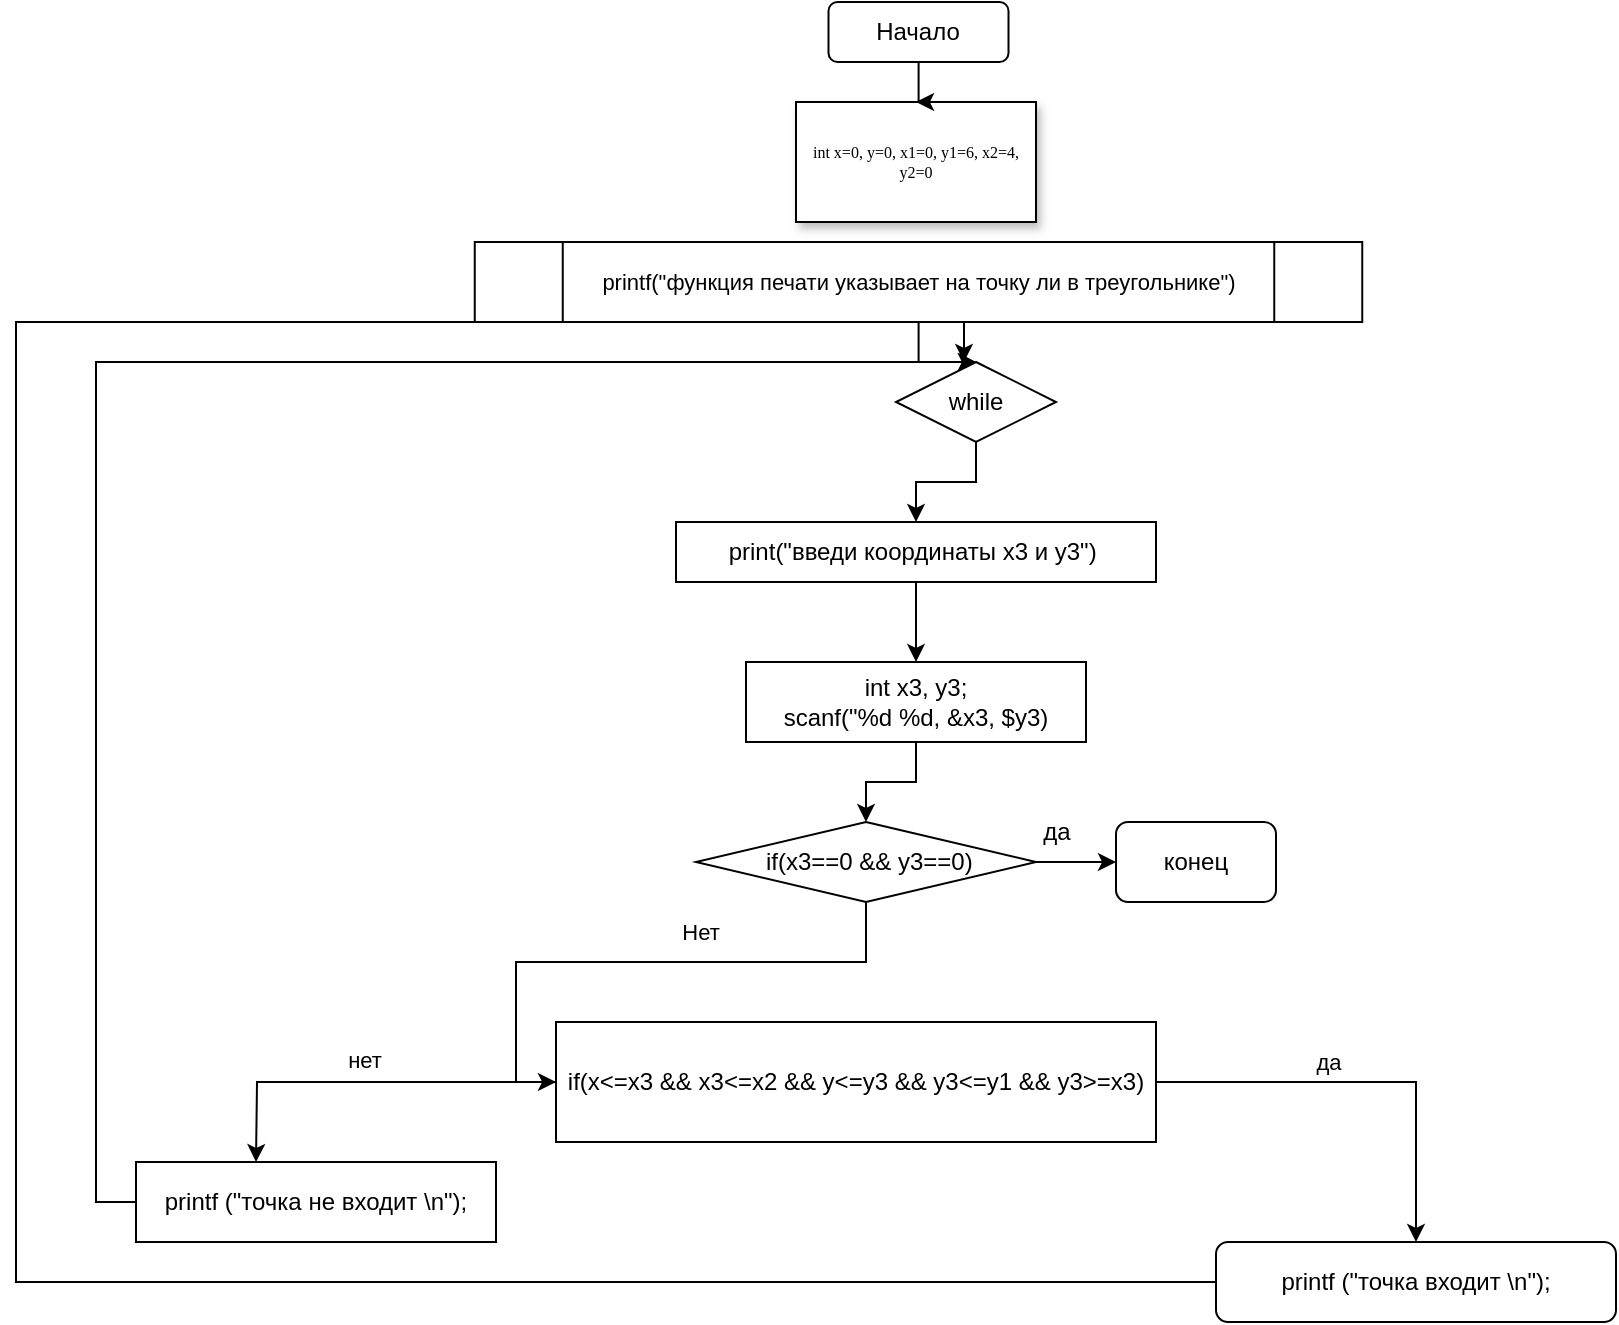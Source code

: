 <mxfile version="21.8.2" type="github">
  <diagram name="Page-1" id="edf60f1a-56cd-e834-aa8a-f176f3a09ee4">
    <mxGraphModel dx="1434" dy="758" grid="1" gridSize="10" guides="1" tooltips="1" connect="1" arrows="1" fold="1" page="1" pageScale="1" pageWidth="1100" pageHeight="850" background="none" math="0" shadow="0">
      <root>
        <mxCell id="0" />
        <mxCell id="1" parent="0" />
        <mxCell id="60e70716793133e9-4" value="int x=0, y=0, x1=0, y1=6, x2=4, y2=0" style="rounded=0;whiteSpace=wrap;html=1;shadow=1;labelBackgroundColor=none;strokeWidth=1;fontFamily=Verdana;fontSize=8;align=center;" parent="1" vertex="1">
          <mxGeometry x="510" y="110" width="120" height="60" as="geometry" />
        </mxCell>
        <mxCell id="05aET7a6WWoWtTX8ZsUJ-6" value="" style="edgeStyle=orthogonalEdgeStyle;rounded=0;orthogonalLoop=1;jettySize=auto;html=1;" parent="1" source="05aET7a6WWoWtTX8ZsUJ-5" target="60e70716793133e9-4" edge="1">
          <mxGeometry relative="1" as="geometry" />
        </mxCell>
        <mxCell id="05aET7a6WWoWtTX8ZsUJ-5" value="Начало" style="rounded=1;whiteSpace=wrap;html=1;" parent="1" vertex="1">
          <mxGeometry x="526.25" y="60" width="90" height="30" as="geometry" />
        </mxCell>
        <mxCell id="05aET7a6WWoWtTX8ZsUJ-19" value="" style="edgeStyle=orthogonalEdgeStyle;rounded=0;orthogonalLoop=1;jettySize=auto;html=1;" parent="1" source="05aET7a6WWoWtTX8ZsUJ-9" target="05aET7a6WWoWtTX8ZsUJ-12" edge="1">
          <mxGeometry relative="1" as="geometry" />
        </mxCell>
        <mxCell id="05aET7a6WWoWtTX8ZsUJ-9" value="&lt;p&gt;&lt;font style=&quot;font-size: 11px;&quot;&gt;&lt;font style=&quot;vertical-align: inherit;&quot;&gt;&lt;font style=&quot;vertical-align: inherit;&quot;&gt;printf(&quot;функция печати указывает на точку ли в треугольнике&quot;)&lt;/font&gt;&lt;/font&gt;&lt;/font&gt;&lt;/p&gt;" style="shape=process;whiteSpace=wrap;html=1;backgroundOutline=1;" parent="1" vertex="1">
          <mxGeometry x="349.38" y="180" width="443.75" height="40" as="geometry" />
        </mxCell>
        <mxCell id="05aET7a6WWoWtTX8ZsUJ-17" style="edgeStyle=orthogonalEdgeStyle;rounded=0;orthogonalLoop=1;jettySize=auto;html=1;" parent="1" source="05aET7a6WWoWtTX8ZsUJ-12" target="05aET7a6WWoWtTX8ZsUJ-20" edge="1">
          <mxGeometry relative="1" as="geometry">
            <mxPoint x="650.99" y="290" as="targetPoint" />
          </mxGeometry>
        </mxCell>
        <mxCell id="05aET7a6WWoWtTX8ZsUJ-12" value="while" style="rhombus;whiteSpace=wrap;html=1;direction=east;" parent="1" vertex="1">
          <mxGeometry x="560" y="240" width="80" height="40" as="geometry" />
        </mxCell>
        <mxCell id="05aET7a6WWoWtTX8ZsUJ-22" value="" style="edgeStyle=orthogonalEdgeStyle;rounded=0;orthogonalLoop=1;jettySize=auto;html=1;" parent="1" source="05aET7a6WWoWtTX8ZsUJ-20" target="05aET7a6WWoWtTX8ZsUJ-21" edge="1">
          <mxGeometry relative="1" as="geometry" />
        </mxCell>
        <mxCell id="05aET7a6WWoWtTX8ZsUJ-20" value="&lt;font style=&quot;vertical-align: inherit;&quot;&gt;&lt;font style=&quot;vertical-align: inherit;&quot;&gt;print(&quot;введи координаты х3 и у3&quot;)&amp;nbsp;&lt;/font&gt;&lt;/font&gt;" style="rounded=0;whiteSpace=wrap;html=1;" parent="1" vertex="1">
          <mxGeometry x="450" y="320" width="240" height="30" as="geometry" />
        </mxCell>
        <mxCell id="05aET7a6WWoWtTX8ZsUJ-25" value="" style="edgeStyle=orthogonalEdgeStyle;rounded=0;orthogonalLoop=1;jettySize=auto;html=1;" parent="1" source="05aET7a6WWoWtTX8ZsUJ-21" target="05aET7a6WWoWtTX8ZsUJ-24" edge="1">
          <mxGeometry relative="1" as="geometry" />
        </mxCell>
        <mxCell id="05aET7a6WWoWtTX8ZsUJ-21" value="int x3, y3;&lt;br&gt;scanf(&quot;%d %d, &amp;amp;x3, $y3)" style="rounded=0;whiteSpace=wrap;html=1;" parent="1" vertex="1">
          <mxGeometry x="485" y="390" width="170" height="40" as="geometry" />
        </mxCell>
        <mxCell id="05aET7a6WWoWtTX8ZsUJ-29" value="" style="edgeStyle=orthogonalEdgeStyle;rounded=0;orthogonalLoop=1;jettySize=auto;html=1;" parent="1" source="05aET7a6WWoWtTX8ZsUJ-24" target="05aET7a6WWoWtTX8ZsUJ-28" edge="1">
          <mxGeometry relative="1" as="geometry" />
        </mxCell>
        <mxCell id="05aET7a6WWoWtTX8ZsUJ-33" style="edgeStyle=orthogonalEdgeStyle;rounded=0;orthogonalLoop=1;jettySize=auto;html=1;entryX=0;entryY=0.5;entryDx=0;entryDy=0;" parent="1" source="05aET7a6WWoWtTX8ZsUJ-24" target="05aET7a6WWoWtTX8ZsUJ-31" edge="1">
          <mxGeometry relative="1" as="geometry" />
        </mxCell>
        <mxCell id="05aET7a6WWoWtTX8ZsUJ-34" value="Нет" style="edgeLabel;html=1;align=center;verticalAlign=middle;resizable=0;points=[];" parent="05aET7a6WWoWtTX8ZsUJ-33" vertex="1" connectable="0">
          <mxGeometry x="-0.058" y="-2" relative="1" as="geometry">
            <mxPoint x="21" y="-13" as="offset" />
          </mxGeometry>
        </mxCell>
        <mxCell id="05aET7a6WWoWtTX8ZsUJ-24" value="&lt;font style=&quot;vertical-align: inherit;&quot;&gt;&lt;font style=&quot;vertical-align: inherit;&quot;&gt;&amp;nbsp;if(x3==0 &amp;amp;&amp;amp; y3==0)&lt;/font&gt;&lt;/font&gt;" style="rhombus;whiteSpace=wrap;html=1;rounded=0;" parent="1" vertex="1">
          <mxGeometry x="460" y="470" width="170" height="40" as="geometry" />
        </mxCell>
        <mxCell id="05aET7a6WWoWtTX8ZsUJ-28" value="конец" style="rounded=1;whiteSpace=wrap;html=1;" parent="1" vertex="1">
          <mxGeometry x="670" y="470" width="80" height="40" as="geometry" />
        </mxCell>
        <mxCell id="05aET7a6WWoWtTX8ZsUJ-30" value="да" style="text;html=1;align=center;verticalAlign=middle;resizable=0;points=[];autosize=1;strokeColor=none;fillColor=none;" parent="1" vertex="1">
          <mxGeometry x="620" y="460" width="40" height="30" as="geometry" />
        </mxCell>
        <mxCell id="05aET7a6WWoWtTX8ZsUJ-35" style="edgeStyle=orthogonalEdgeStyle;rounded=0;orthogonalLoop=1;jettySize=auto;html=1;" parent="1" source="05aET7a6WWoWtTX8ZsUJ-31" edge="1">
          <mxGeometry relative="1" as="geometry">
            <mxPoint x="240" y="640" as="targetPoint" />
          </mxGeometry>
        </mxCell>
        <mxCell id="05aET7a6WWoWtTX8ZsUJ-37" value="нет" style="edgeLabel;html=1;align=center;verticalAlign=middle;resizable=0;points=[];" parent="05aET7a6WWoWtTX8ZsUJ-35" vertex="1" connectable="0">
          <mxGeometry x="0.013" relative="1" as="geometry">
            <mxPoint y="-11" as="offset" />
          </mxGeometry>
        </mxCell>
        <mxCell id="05aET7a6WWoWtTX8ZsUJ-36" style="edgeStyle=orthogonalEdgeStyle;rounded=0;orthogonalLoop=1;jettySize=auto;html=1;" parent="1" source="05aET7a6WWoWtTX8ZsUJ-31" edge="1" target="05aET7a6WWoWtTX8ZsUJ-40">
          <mxGeometry relative="1" as="geometry">
            <mxPoint x="760" y="640" as="targetPoint" />
          </mxGeometry>
        </mxCell>
        <mxCell id="05aET7a6WWoWtTX8ZsUJ-38" value="да" style="edgeLabel;html=1;align=center;verticalAlign=middle;resizable=0;points=[];" parent="05aET7a6WWoWtTX8ZsUJ-36" vertex="1" connectable="0">
          <mxGeometry x="-0.188" relative="1" as="geometry">
            <mxPoint y="-10" as="offset" />
          </mxGeometry>
        </mxCell>
        <mxCell id="05aET7a6WWoWtTX8ZsUJ-31" value="&lt;font style=&quot;vertical-align: inherit;&quot;&gt;&lt;font style=&quot;vertical-align: inherit;&quot;&gt;&lt;font style=&quot;vertical-align: inherit;&quot;&gt;&lt;font style=&quot;vertical-align: inherit;&quot;&gt;&lt;font style=&quot;vertical-align: inherit;&quot;&gt;&lt;font style=&quot;vertical-align: inherit;&quot;&gt;if(x&amp;lt;=x3 &amp;amp;&amp;amp; x3&amp;lt;=x2 &amp;amp;&amp;amp; y&amp;lt;=y3 &amp;amp;&amp;amp; y3&amp;lt;=y1 &amp;amp;&amp;amp; y3&amp;gt;=x3)&lt;/font&gt;&lt;/font&gt;&lt;/font&gt;&lt;/font&gt;&lt;/font&gt;&lt;/font&gt;" style="whiteSpace=wrap;html=1;rounded=0;" parent="1" vertex="1">
          <mxGeometry x="390" y="570" width="300" height="60" as="geometry" />
        </mxCell>
        <mxCell id="eSgIAU0DPIPIixNtxDrE-48" value="" style="edgeStyle=orthogonalEdgeStyle;rounded=0;orthogonalLoop=1;jettySize=auto;html=1;entryX=0.5;entryY=0;entryDx=0;entryDy=0;" edge="1" parent="1" source="05aET7a6WWoWtTX8ZsUJ-39" target="05aET7a6WWoWtTX8ZsUJ-12">
          <mxGeometry relative="1" as="geometry">
            <mxPoint x="590" y="230" as="targetPoint" />
            <Array as="points">
              <mxPoint x="160" y="660" />
              <mxPoint x="160" y="240" />
            </Array>
          </mxGeometry>
        </mxCell>
        <mxCell id="05aET7a6WWoWtTX8ZsUJ-39" value="printf (&quot;точка не входит \n&quot;);" style="rounded=0;whiteSpace=wrap;html=1;" parent="1" vertex="1">
          <mxGeometry x="180" y="640" width="180" height="40" as="geometry" />
        </mxCell>
        <mxCell id="eSgIAU0DPIPIixNtxDrE-50" value="" style="edgeStyle=orthogonalEdgeStyle;rounded=0;orthogonalLoop=1;jettySize=auto;html=1;entryX=0.425;entryY=0;entryDx=0;entryDy=0;entryPerimeter=0;" edge="1" parent="1" source="05aET7a6WWoWtTX8ZsUJ-40" target="05aET7a6WWoWtTX8ZsUJ-12">
          <mxGeometry relative="1" as="geometry">
            <mxPoint x="80" y="220" as="targetPoint" />
            <Array as="points">
              <mxPoint x="120" y="700" />
              <mxPoint x="120" y="220" />
              <mxPoint x="594" y="220" />
            </Array>
          </mxGeometry>
        </mxCell>
        <mxCell id="05aET7a6WWoWtTX8ZsUJ-40" value="printf (&quot;точка входит \n&quot;);" style="rounded=1;whiteSpace=wrap;html=1;" parent="1" vertex="1">
          <mxGeometry x="720" y="680" width="200" height="40" as="geometry" />
        </mxCell>
      </root>
    </mxGraphModel>
  </diagram>
</mxfile>
